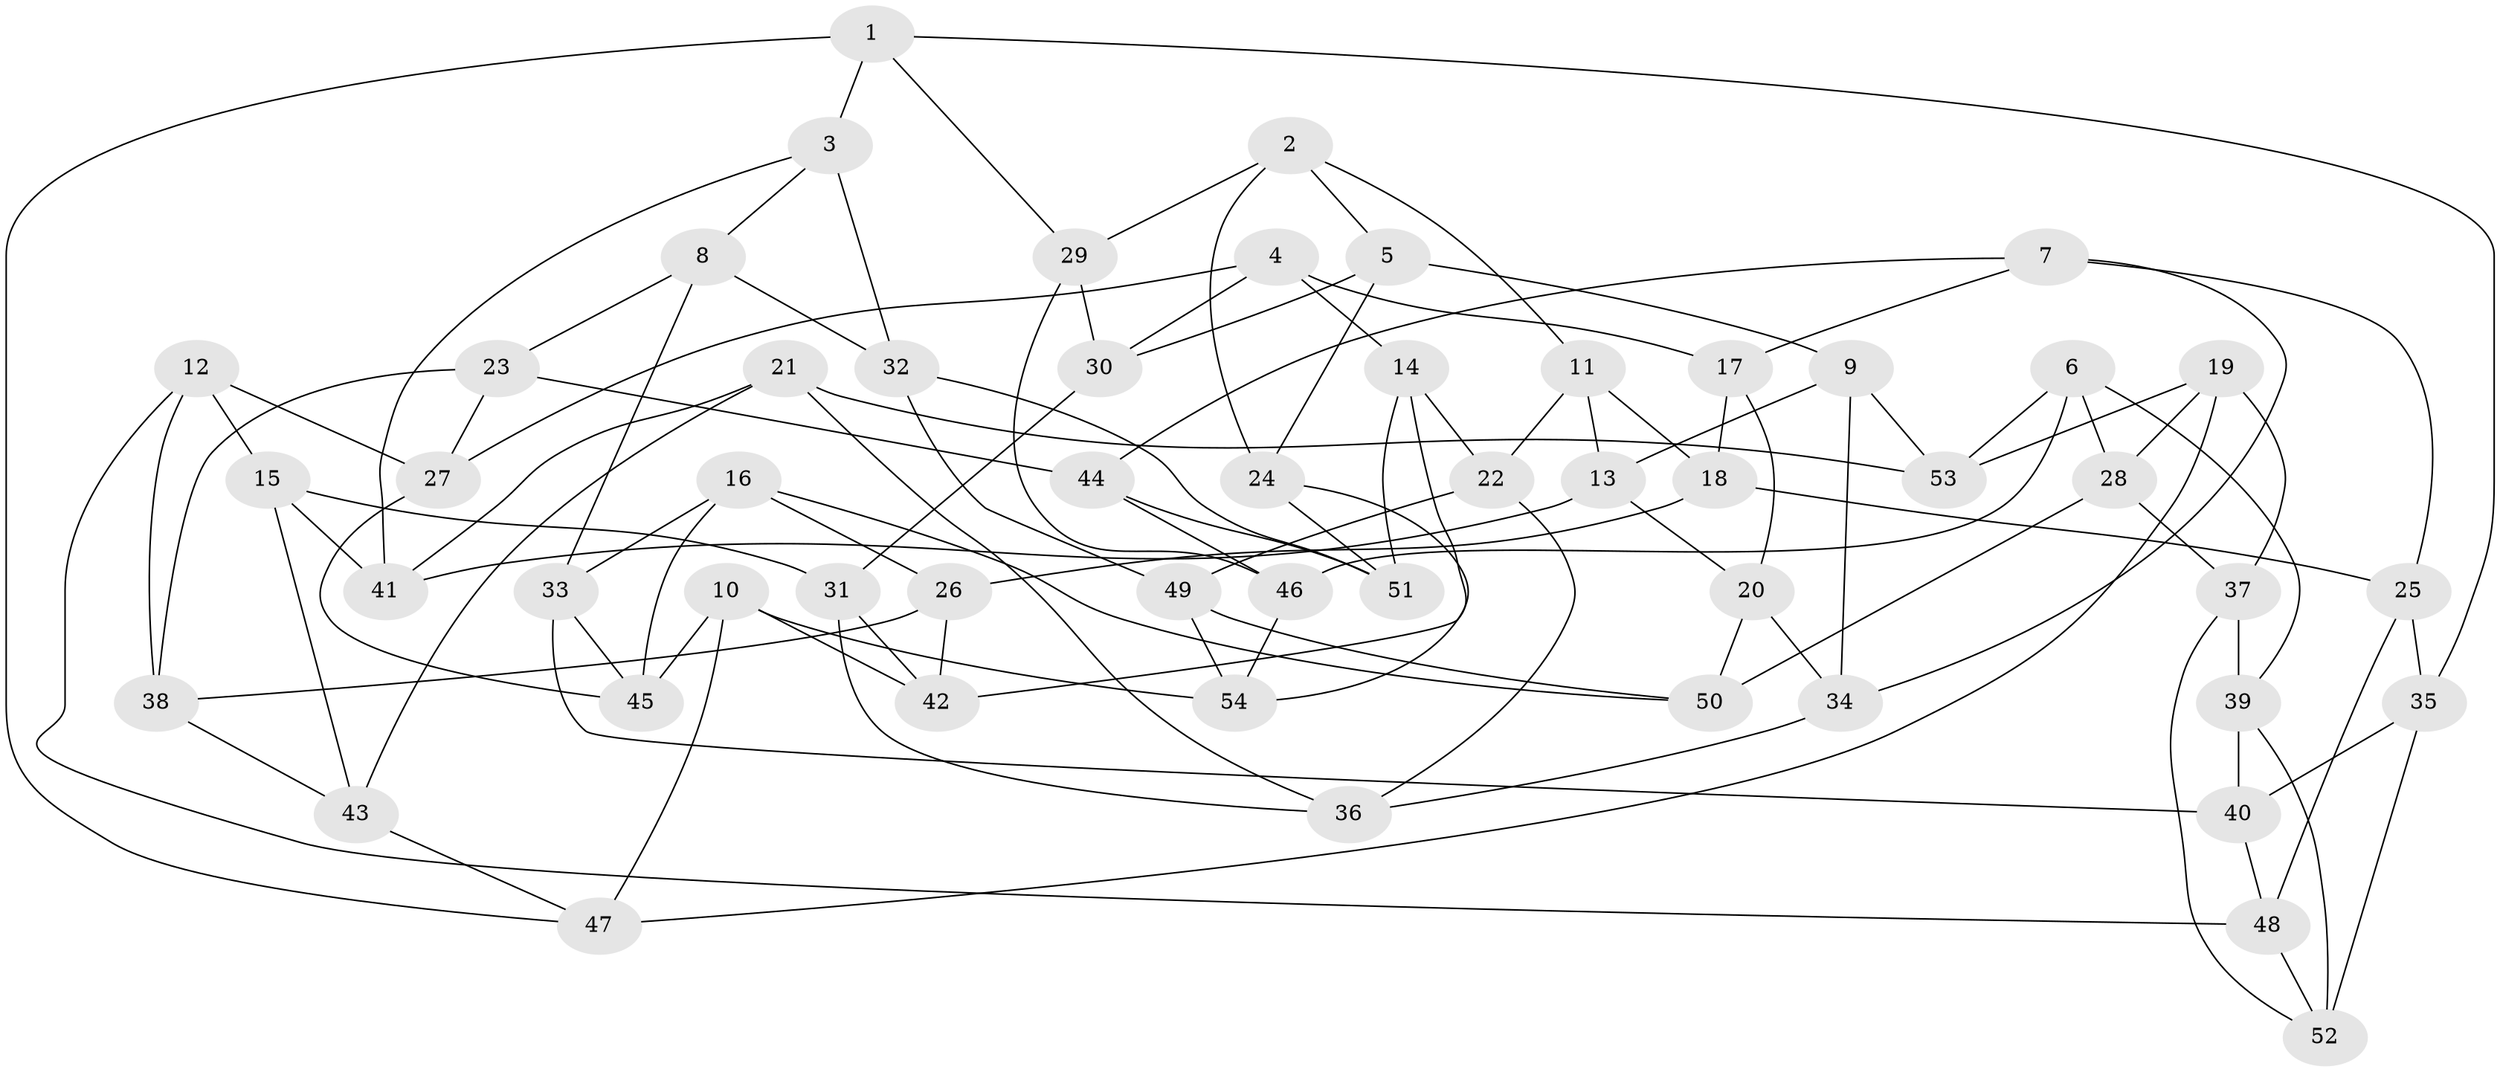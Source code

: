 // Generated by graph-tools (version 1.1) at 2025/03/03/09/25 03:03:05]
// undirected, 54 vertices, 108 edges
graph export_dot {
graph [start="1"]
  node [color=gray90,style=filled];
  1;
  2;
  3;
  4;
  5;
  6;
  7;
  8;
  9;
  10;
  11;
  12;
  13;
  14;
  15;
  16;
  17;
  18;
  19;
  20;
  21;
  22;
  23;
  24;
  25;
  26;
  27;
  28;
  29;
  30;
  31;
  32;
  33;
  34;
  35;
  36;
  37;
  38;
  39;
  40;
  41;
  42;
  43;
  44;
  45;
  46;
  47;
  48;
  49;
  50;
  51;
  52;
  53;
  54;
  1 -- 3;
  1 -- 35;
  1 -- 29;
  1 -- 47;
  2 -- 29;
  2 -- 11;
  2 -- 24;
  2 -- 5;
  3 -- 8;
  3 -- 32;
  3 -- 41;
  4 -- 27;
  4 -- 14;
  4 -- 30;
  4 -- 17;
  5 -- 24;
  5 -- 9;
  5 -- 30;
  6 -- 28;
  6 -- 39;
  6 -- 53;
  6 -- 46;
  7 -- 44;
  7 -- 17;
  7 -- 25;
  7 -- 34;
  8 -- 33;
  8 -- 32;
  8 -- 23;
  9 -- 53;
  9 -- 13;
  9 -- 34;
  10 -- 47;
  10 -- 45;
  10 -- 42;
  10 -- 54;
  11 -- 18;
  11 -- 22;
  11 -- 13;
  12 -- 38;
  12 -- 27;
  12 -- 15;
  12 -- 48;
  13 -- 20;
  13 -- 41;
  14 -- 51;
  14 -- 42;
  14 -- 22;
  15 -- 31;
  15 -- 41;
  15 -- 43;
  16 -- 50;
  16 -- 45;
  16 -- 26;
  16 -- 33;
  17 -- 20;
  17 -- 18;
  18 -- 25;
  18 -- 26;
  19 -- 37;
  19 -- 28;
  19 -- 47;
  19 -- 53;
  20 -- 50;
  20 -- 34;
  21 -- 53;
  21 -- 43;
  21 -- 41;
  21 -- 36;
  22 -- 49;
  22 -- 36;
  23 -- 27;
  23 -- 44;
  23 -- 38;
  24 -- 54;
  24 -- 51;
  25 -- 35;
  25 -- 48;
  26 -- 38;
  26 -- 42;
  27 -- 45;
  28 -- 37;
  28 -- 50;
  29 -- 30;
  29 -- 46;
  30 -- 31;
  31 -- 36;
  31 -- 42;
  32 -- 49;
  32 -- 51;
  33 -- 40;
  33 -- 45;
  34 -- 36;
  35 -- 40;
  35 -- 52;
  37 -- 39;
  37 -- 52;
  38 -- 43;
  39 -- 40;
  39 -- 52;
  40 -- 48;
  43 -- 47;
  44 -- 51;
  44 -- 46;
  46 -- 54;
  48 -- 52;
  49 -- 54;
  49 -- 50;
}
